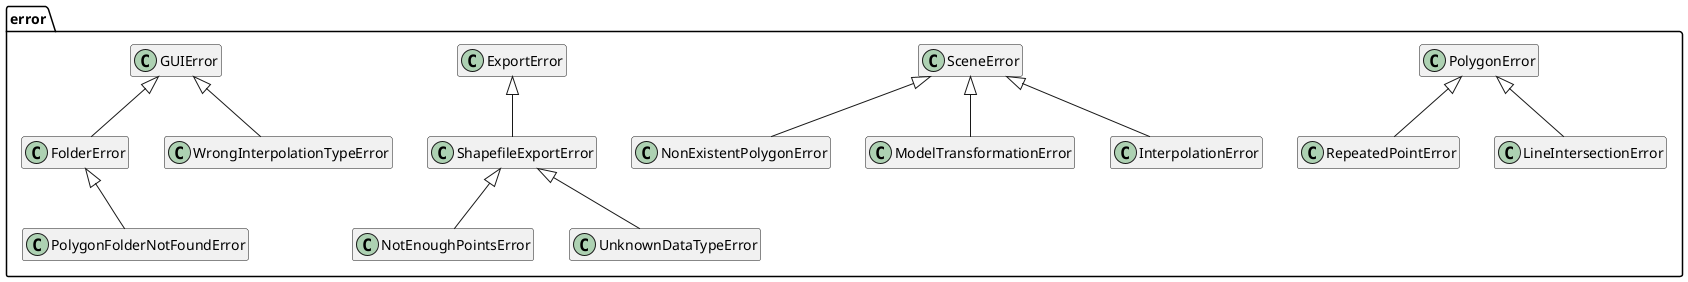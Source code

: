 @startuml

!startsub INTERNAL
package error {
    class PolygonError
    class RepeatedPointError
    class LineIntersectionError
    class NonExistentPolygonError
    class SceneError
    class ExportError
    class ShapefileExportError
    class NotEnoughPointsError
    class FolderError
    class GUIError
    class PolygonFolderNotFoundError
    class UnknownDataTypeError
    class WrongInterpolationTypeError
    class ModelTransformationError
    class InterpolationError
}

PolygonError <|-- RepeatedPointError
PolygonError <|-- LineIntersectionError
SceneError <|-- NonExistentPolygonError
ExportError <|-- ShapefileExportError
ShapefileExportError <|-- NotEnoughPointsError
ShapefileExportError <|-- UnknownDataTypeError
GUIError <|-- WrongInterpolationTypeError
GUIError <|-- FolderError
FolderError <|-- PolygonFolderNotFoundError
SceneError <|-- ModelTransformationError
SceneError <|-- InterpolationError
!endsub
hide members

!if (%false())
    !startsub EXTERNAL
'        Engine .> RepeatedPointError
'        Controller .> LineIntersectionError
'        Controller .> RepeatedPointError
'        model.Polygon .> LineIntersectionError
'        Polygon .> RepeatedPointError
'        ShapefileExporter -u.> NotEnoughPointsError
'        ShapefileExporter -u.> UnknownDataTypeError
'        Tools .> NotEnoughPointsError
'        GUIManager .> WrongInterpolationTypeError
'        PolygonFolderManager .> PolygonFolderNotFoundError
'        Scene -u.> NonExistentPolygonError
    !endsub
!endif

'src.engine.Engine .> LineIntersectionError
'src.engine.Engine .> RepeatedPointError
'src.controller.Controller .> LineIntersectionError
'src.controller.Controller .> RepeatedPointError
'src.engine.scene.model.Polygon .> LineIntersectionError
'src.engine.scene.model.Polygon .> RepeatedPointError
'src.output.ShapefileExporter -u.> NotEnoughPointsError
'src.output.ShapefileExporter -u.> UnknownDataTypeError
'src.engine.GUI.frames.Tools .> NotEnoughPointsError
'src.engine.GUI.GUIManager .> WrongInterpolationTypeError
'src.engine.GUI.PolygonFolderManager .> PolygonFolderNotFoundError
'src.engine.scene.Scene -u.> NonExistentPolygonError
@enduml